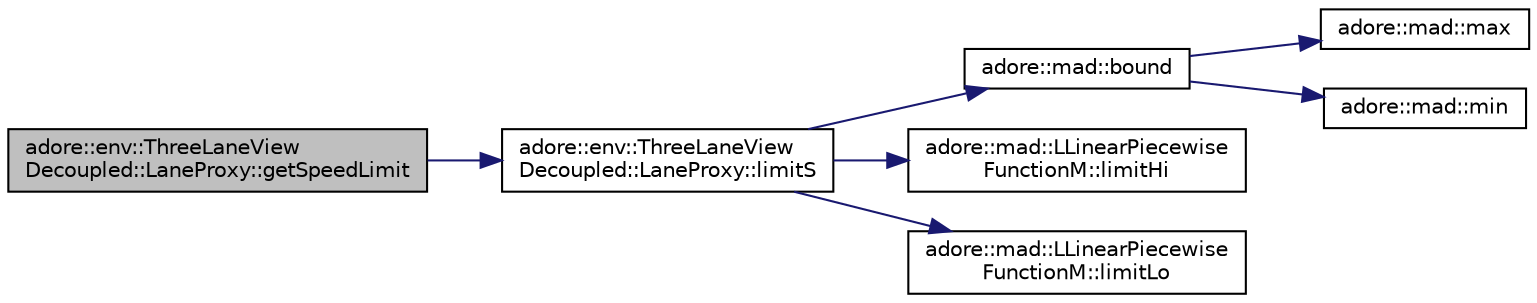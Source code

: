 digraph "adore::env::ThreeLaneViewDecoupled::LaneProxy::getSpeedLimit"
{
 // LATEX_PDF_SIZE
  edge [fontname="Helvetica",fontsize="10",labelfontname="Helvetica",labelfontsize="10"];
  node [fontname="Helvetica",fontsize="10",shape=record];
  rankdir="LR";
  Node1 [label="adore::env::ThreeLaneView\lDecoupled::LaneProxy::getSpeedLimit",height=0.2,width=0.4,color="black", fillcolor="grey75", style="filled", fontcolor="black",tooltip=" "];
  Node1 -> Node2 [color="midnightblue",fontsize="10",style="solid",fontname="Helvetica"];
  Node2 [label="adore::env::ThreeLaneView\lDecoupled::LaneProxy::limitS",height=0.2,width=0.4,color="black", fillcolor="white", style="filled",URL="$classadore_1_1env_1_1ThreeLaneViewDecoupled_1_1LaneProxy.html#a685b3d49deb2efe36d5b36f9789f5575",tooltip=" "];
  Node2 -> Node3 [color="midnightblue",fontsize="10",style="solid",fontname="Helvetica"];
  Node3 [label="adore::mad::bound",height=0.2,width=0.4,color="black", fillcolor="white", style="filled",URL="$namespaceadore_1_1mad.html#a927f4883d4edcec4dcfd9bb1f09d4f62",tooltip=" "];
  Node3 -> Node4 [color="midnightblue",fontsize="10",style="solid",fontname="Helvetica"];
  Node4 [label="adore::mad::max",height=0.2,width=0.4,color="black", fillcolor="white", style="filled",URL="$namespaceadore_1_1mad.html#a618a8842fed7b9375957b1e393c58492",tooltip=" "];
  Node3 -> Node5 [color="midnightblue",fontsize="10",style="solid",fontname="Helvetica"];
  Node5 [label="adore::mad::min",height=0.2,width=0.4,color="black", fillcolor="white", style="filled",URL="$namespaceadore_1_1mad.html#ac61b79c007d1859f93a10c04272095a1",tooltip=" "];
  Node2 -> Node6 [color="midnightblue",fontsize="10",style="solid",fontname="Helvetica"];
  Node6 [label="adore::mad::LLinearPiecewise\lFunctionM::limitHi",height=0.2,width=0.4,color="black", fillcolor="white", style="filled",URL="$classadore_1_1mad_1_1LLinearPiecewiseFunctionM.html#aaa496b8ceb3ed505f6450225c46a077a",tooltip=" "];
  Node2 -> Node7 [color="midnightblue",fontsize="10",style="solid",fontname="Helvetica"];
  Node7 [label="adore::mad::LLinearPiecewise\lFunctionM::limitLo",height=0.2,width=0.4,color="black", fillcolor="white", style="filled",URL="$classadore_1_1mad_1_1LLinearPiecewiseFunctionM.html#a682841e9bc82a0653745dce6f908bfa6",tooltip=" "];
}
